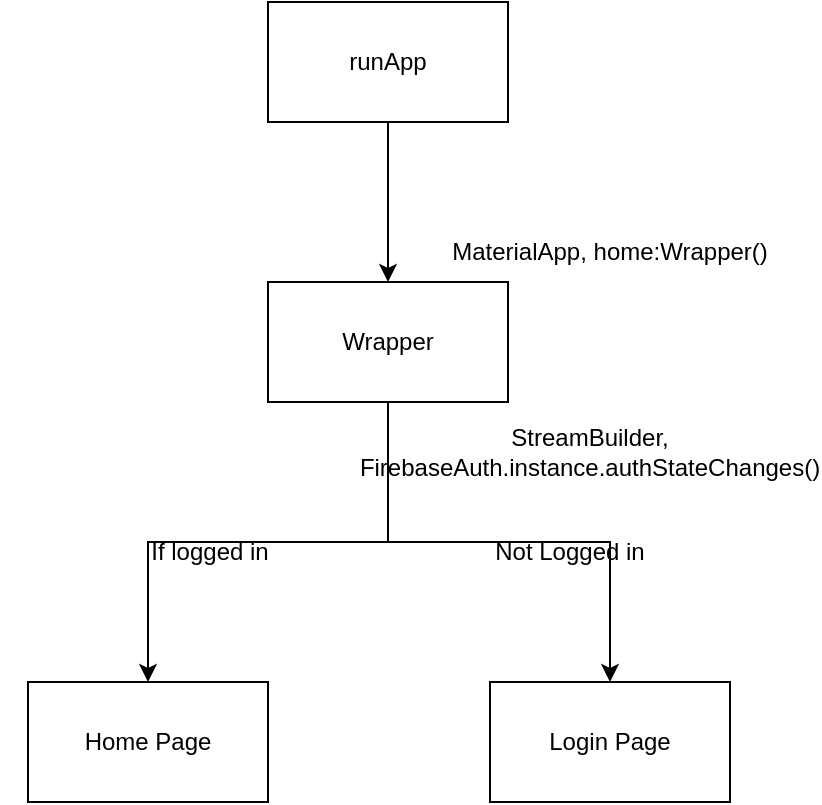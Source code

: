 <mxfile version="16.1.4" type="device"><diagram id="5T5ajexqB0fLTtytGADt" name="Page-1"><mxGraphModel dx="1248" dy="618" grid="1" gridSize="10" guides="0" tooltips="1" connect="1" arrows="1" fold="1" page="1" pageScale="1" pageWidth="827" pageHeight="1169" math="0" shadow="0"><root><mxCell id="0"/><mxCell id="1" parent="0"/><mxCell id="qF77K7EcuKWMWM1Oyh92-5" value="" style="edgeStyle=orthogonalEdgeStyle;rounded=0;orthogonalLoop=1;jettySize=auto;html=1;" edge="1" parent="1" source="qF77K7EcuKWMWM1Oyh92-1" target="qF77K7EcuKWMWM1Oyh92-2"><mxGeometry relative="1" as="geometry"/></mxCell><mxCell id="qF77K7EcuKWMWM1Oyh92-1" value="runApp" style="rounded=0;whiteSpace=wrap;html=1;" vertex="1" parent="1"><mxGeometry x="354" y="20" width="120" height="60" as="geometry"/></mxCell><mxCell id="qF77K7EcuKWMWM1Oyh92-7" style="edgeStyle=orthogonalEdgeStyle;rounded=0;orthogonalLoop=1;jettySize=auto;html=1;" edge="1" parent="1" source="qF77K7EcuKWMWM1Oyh92-2" target="qF77K7EcuKWMWM1Oyh92-3"><mxGeometry relative="1" as="geometry"/></mxCell><mxCell id="qF77K7EcuKWMWM1Oyh92-9" style="edgeStyle=orthogonalEdgeStyle;rounded=0;orthogonalLoop=1;jettySize=auto;html=1;" edge="1" parent="1" source="qF77K7EcuKWMWM1Oyh92-2" target="qF77K7EcuKWMWM1Oyh92-4"><mxGeometry relative="1" as="geometry"/></mxCell><mxCell id="qF77K7EcuKWMWM1Oyh92-2" value="Wrapper" style="rounded=0;whiteSpace=wrap;html=1;" vertex="1" parent="1"><mxGeometry x="354" y="160" width="120" height="60" as="geometry"/></mxCell><mxCell id="qF77K7EcuKWMWM1Oyh92-3" value="Home Page" style="rounded=0;whiteSpace=wrap;html=1;" vertex="1" parent="1"><mxGeometry x="234" y="360" width="120" height="60" as="geometry"/></mxCell><mxCell id="qF77K7EcuKWMWM1Oyh92-4" value="Login Page" style="rounded=0;whiteSpace=wrap;html=1;" vertex="1" parent="1"><mxGeometry x="465" y="360" width="120" height="60" as="geometry"/></mxCell><mxCell id="qF77K7EcuKWMWM1Oyh92-6" value="MaterialApp, home:Wrapper()" style="text;html=1;strokeColor=none;fillColor=none;align=center;verticalAlign=middle;whiteSpace=wrap;rounded=0;" vertex="1" parent="1"><mxGeometry x="420" y="130" width="210" height="30" as="geometry"/></mxCell><mxCell id="qF77K7EcuKWMWM1Oyh92-8" value="If logged in" style="text;html=1;strokeColor=none;fillColor=none;align=center;verticalAlign=middle;whiteSpace=wrap;rounded=0;" vertex="1" parent="1"><mxGeometry x="220" y="280" width="210" height="30" as="geometry"/></mxCell><mxCell id="qF77K7EcuKWMWM1Oyh92-10" value="Not Logged in" style="text;html=1;strokeColor=none;fillColor=none;align=center;verticalAlign=middle;whiteSpace=wrap;rounded=0;" vertex="1" parent="1"><mxGeometry x="400" y="280" width="210" height="30" as="geometry"/></mxCell><mxCell id="qF77K7EcuKWMWM1Oyh92-11" value="StreamBuilder,&lt;br&gt;FirebaseAuth.instance.authStateChanges()" style="text;html=1;strokeColor=none;fillColor=none;align=center;verticalAlign=middle;whiteSpace=wrap;rounded=0;" vertex="1" parent="1"><mxGeometry x="410" y="230" width="210" height="30" as="geometry"/></mxCell></root></mxGraphModel></diagram></mxfile>